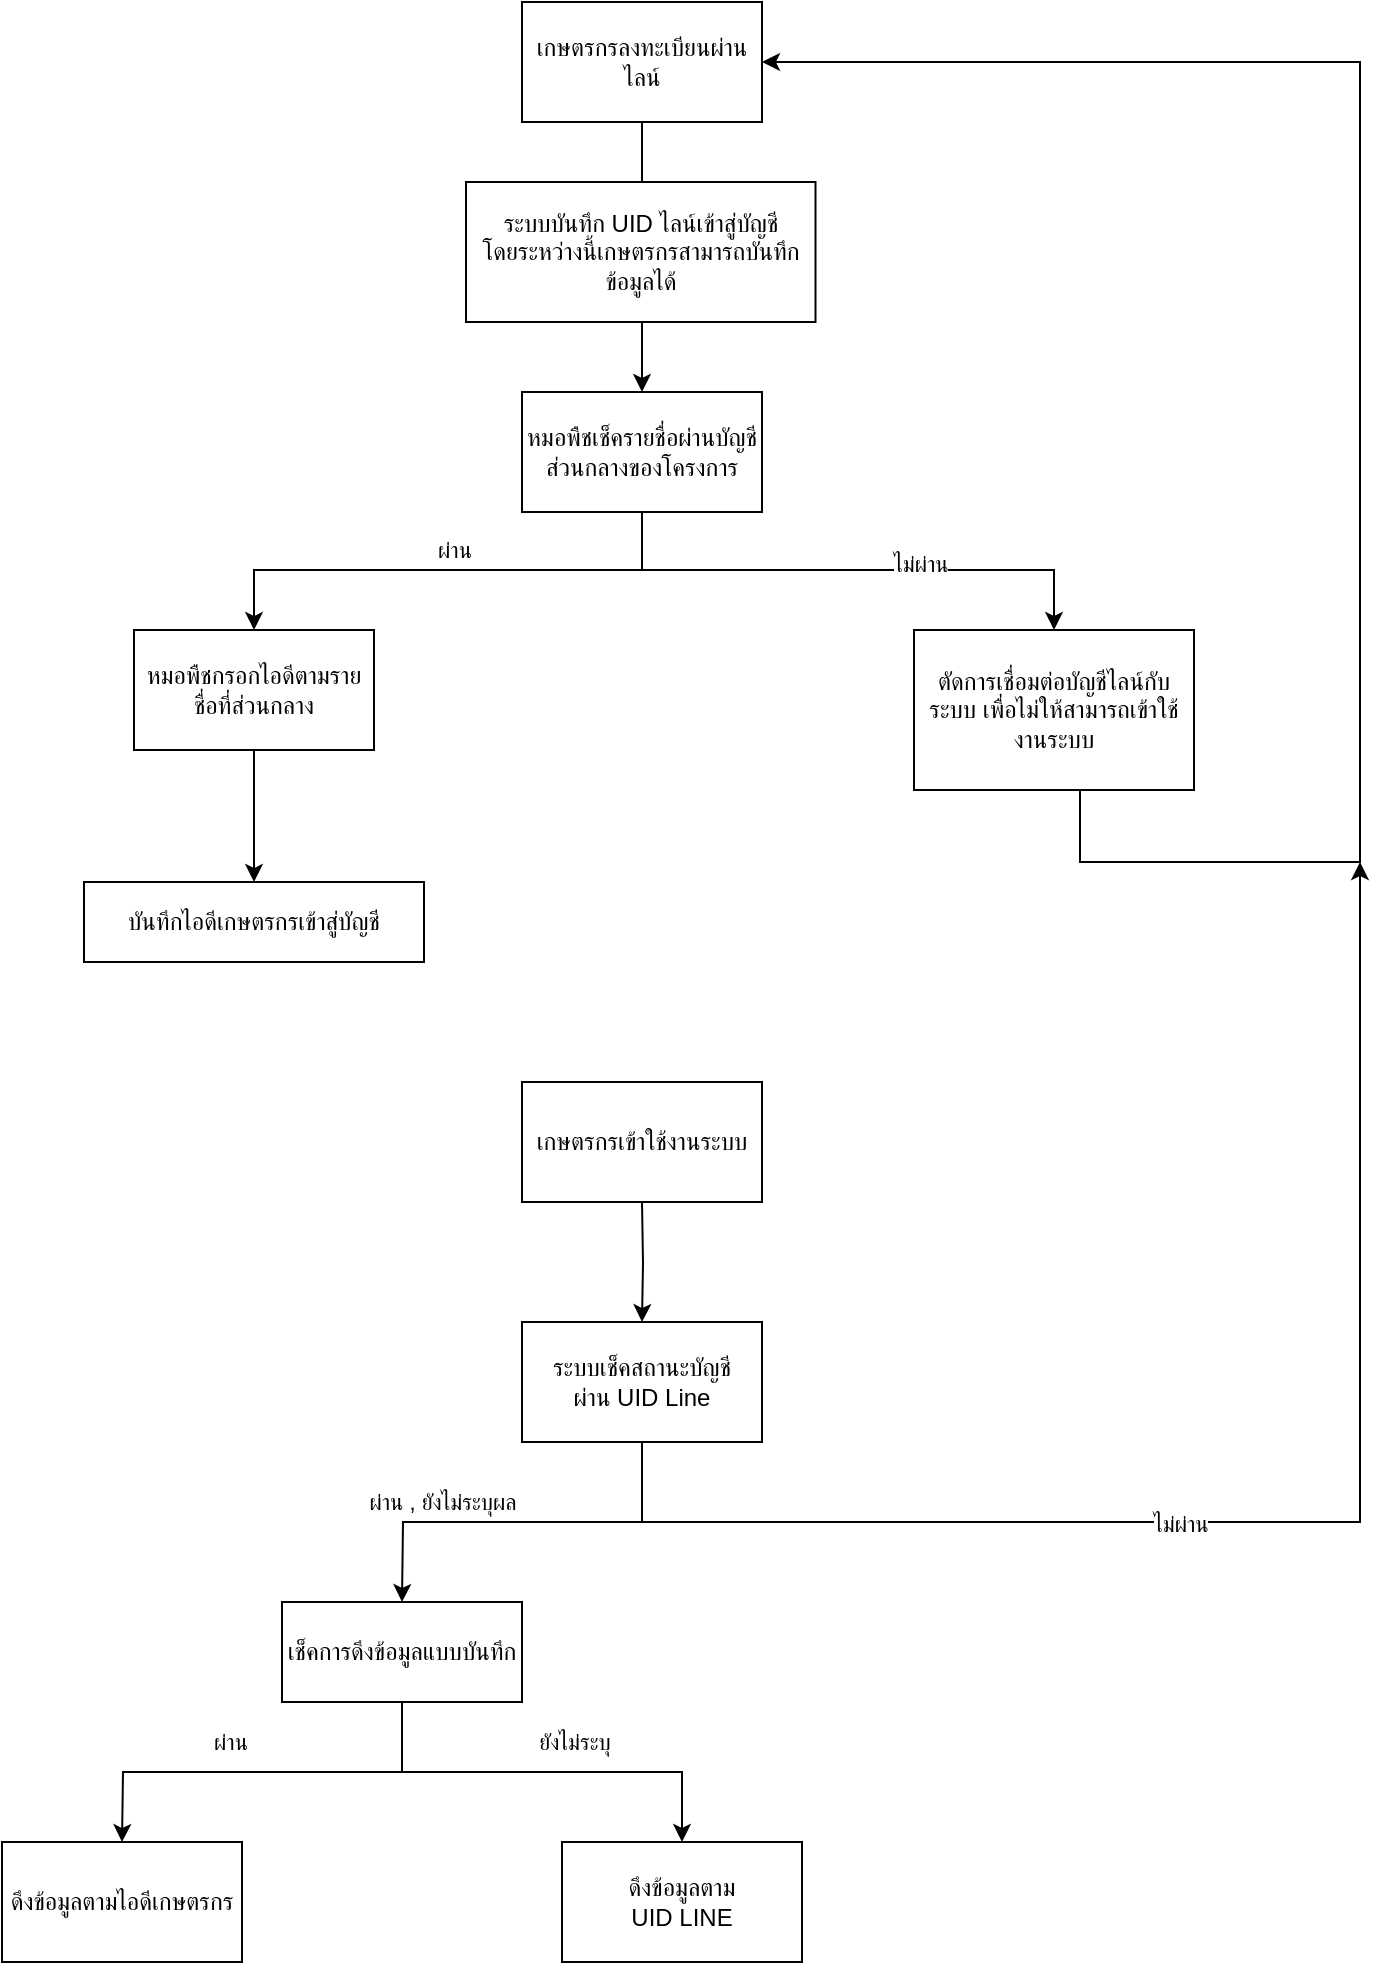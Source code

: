 <mxfile version="21.0.8" type="device"><diagram name="หน้า-1" id="vprJTwrRFLwyG_rHEBr_"><mxGraphModel dx="1290" dy="573" grid="1" gridSize="10" guides="1" tooltips="1" connect="1" arrows="1" fold="1" page="1" pageScale="1" pageWidth="827" pageHeight="1169" math="0" shadow="0"><root><mxCell id="0"/><mxCell id="1" parent="0"/><mxCell id="PSf55Ocfjy0wFtwbcGGz-3" style="edgeStyle=orthogonalEdgeStyle;rounded=0;orthogonalLoop=1;jettySize=auto;html=1;exitX=0.5;exitY=1;exitDx=0;exitDy=0;entryX=0.5;entryY=0;entryDx=0;entryDy=0;" edge="1" parent="1" source="PSf55Ocfjy0wFtwbcGGz-1" target="PSf55Ocfjy0wFtwbcGGz-2"><mxGeometry relative="1" as="geometry"/></mxCell><mxCell id="PSf55Ocfjy0wFtwbcGGz-1" value="เกษตรกรลงทะเบียนผ่านไลน์" style="rounded=0;whiteSpace=wrap;html=1;" vertex="1" parent="1"><mxGeometry x="341" y="40" width="120" height="60" as="geometry"/></mxCell><mxCell id="PSf55Ocfjy0wFtwbcGGz-5" style="edgeStyle=orthogonalEdgeStyle;rounded=0;orthogonalLoop=1;jettySize=auto;html=1;exitX=0.5;exitY=1;exitDx=0;exitDy=0;entryX=0.5;entryY=0;entryDx=0;entryDy=0;" edge="1" parent="1" target="PSf55Ocfjy0wFtwbcGGz-4"><mxGeometry relative="1" as="geometry"><mxPoint x="401" y="294" as="sourcePoint"/><Array as="points"><mxPoint x="401" y="324"/><mxPoint x="207" y="324"/></Array></mxGeometry></mxCell><mxCell id="PSf55Ocfjy0wFtwbcGGz-7" value="ผ่าน&lt;br&gt;" style="edgeLabel;html=1;align=center;verticalAlign=middle;resizable=0;points=[];" vertex="1" connectable="0" parent="PSf55Ocfjy0wFtwbcGGz-5"><mxGeometry x="-0.164" y="-2" relative="1" as="geometry"><mxPoint x="-18" y="-8" as="offset"/></mxGeometry></mxCell><mxCell id="PSf55Ocfjy0wFtwbcGGz-2" value="หมอพืชเช็ครายชื่อผ่านบัญชีส่วนกลางของโครงการ" style="rounded=0;whiteSpace=wrap;html=1;" vertex="1" parent="1"><mxGeometry x="341" y="235" width="120" height="60" as="geometry"/></mxCell><mxCell id="PSf55Ocfjy0wFtwbcGGz-15" style="edgeStyle=orthogonalEdgeStyle;rounded=0;orthogonalLoop=1;jettySize=auto;html=1;exitX=0.5;exitY=1;exitDx=0;exitDy=0;entryX=0.5;entryY=0;entryDx=0;entryDy=0;" edge="1" parent="1" source="PSf55Ocfjy0wFtwbcGGz-4" target="PSf55Ocfjy0wFtwbcGGz-16"><mxGeometry relative="1" as="geometry"><mxPoint x="207" y="474" as="targetPoint"/></mxGeometry></mxCell><mxCell id="PSf55Ocfjy0wFtwbcGGz-4" value="หมอพืชกรอกไอดีตามรายชื่อที่ส่วนกลาง" style="rounded=0;whiteSpace=wrap;html=1;" vertex="1" parent="1"><mxGeometry x="147" y="354" width="120" height="60" as="geometry"/></mxCell><mxCell id="PSf55Ocfjy0wFtwbcGGz-12" style="edgeStyle=orthogonalEdgeStyle;rounded=0;orthogonalLoop=1;jettySize=auto;html=1;exitX=0.5;exitY=1;exitDx=0;exitDy=0;entryX=1;entryY=0.5;entryDx=0;entryDy=0;" edge="1" parent="1" source="PSf55Ocfjy0wFtwbcGGz-8" target="PSf55Ocfjy0wFtwbcGGz-1"><mxGeometry relative="1" as="geometry"><mxPoint x="680" y="450" as="sourcePoint"/><Array as="points"><mxPoint x="620" y="470"/><mxPoint x="760" y="470"/><mxPoint x="760" y="70"/></Array></mxGeometry></mxCell><mxCell id="PSf55Ocfjy0wFtwbcGGz-8" value="ตัดการเชื่อมต่อบัญชีไลน์กับระบบ เพื่อไม่ให้สามารถเข้าใช้งานระบบ" style="rounded=0;whiteSpace=wrap;html=1;" vertex="1" parent="1"><mxGeometry x="537" y="354" width="140" height="80" as="geometry"/></mxCell><mxCell id="PSf55Ocfjy0wFtwbcGGz-9" value="" style="endArrow=classic;html=1;rounded=0;entryX=0.5;entryY=0;entryDx=0;entryDy=0;" edge="1" parent="1" target="PSf55Ocfjy0wFtwbcGGz-8"><mxGeometry width="50" height="50" relative="1" as="geometry"><mxPoint x="397" y="324" as="sourcePoint"/><mxPoint x="427" y="414" as="targetPoint"/><Array as="points"><mxPoint x="607" y="324"/></Array></mxGeometry></mxCell><mxCell id="PSf55Ocfjy0wFtwbcGGz-10" value="ไม่ผ่าน" style="edgeLabel;html=1;align=center;verticalAlign=middle;resizable=0;points=[];" vertex="1" connectable="0" parent="PSf55Ocfjy0wFtwbcGGz-9"><mxGeometry x="0.19" y="3" relative="1" as="geometry"><mxPoint as="offset"/></mxGeometry></mxCell><mxCell id="PSf55Ocfjy0wFtwbcGGz-13" value="ระบบบันทึก UID ไลน์เข้าสู่บัญชี&lt;br&gt;โดยระหว่างนี้เกษตรกรสามารถบันทึกข้อมูลได้" style="rounded=0;whiteSpace=wrap;html=1;" vertex="1" parent="1"><mxGeometry x="313" y="130" width="174.75" height="70" as="geometry"/></mxCell><mxCell id="PSf55Ocfjy0wFtwbcGGz-16" value="บันทึกไอดีเกษตรกรเข้าสู่บัญชี" style="rounded=0;whiteSpace=wrap;html=1;" vertex="1" parent="1"><mxGeometry x="122" y="480" width="170" height="40" as="geometry"/></mxCell><mxCell id="PSf55Ocfjy0wFtwbcGGz-27" style="edgeStyle=orthogonalEdgeStyle;rounded=0;orthogonalLoop=1;jettySize=auto;html=1;exitX=0.5;exitY=1;exitDx=0;exitDy=0;" edge="1" parent="1" source="PSf55Ocfjy0wFtwbcGGz-19"><mxGeometry relative="1" as="geometry"><mxPoint x="281" y="840" as="targetPoint"/></mxGeometry></mxCell><mxCell id="PSf55Ocfjy0wFtwbcGGz-28" value="ผ่าน , ยังไม่ระบุผล" style="edgeLabel;html=1;align=center;verticalAlign=middle;resizable=0;points=[];" vertex="1" connectable="0" parent="PSf55Ocfjy0wFtwbcGGz-27"><mxGeometry x="0.252" relative="1" as="geometry"><mxPoint x="-15" y="-10" as="offset"/></mxGeometry></mxCell><mxCell id="PSf55Ocfjy0wFtwbcGGz-29" style="edgeStyle=orthogonalEdgeStyle;rounded=0;orthogonalLoop=1;jettySize=auto;html=1;exitX=0.5;exitY=1;exitDx=0;exitDy=0;" edge="1" parent="1" source="PSf55Ocfjy0wFtwbcGGz-19"><mxGeometry relative="1" as="geometry"><mxPoint x="760" y="470" as="targetPoint"/><Array as="points"><mxPoint x="401" y="800"/><mxPoint x="760" y="800"/></Array></mxGeometry></mxCell><mxCell id="PSf55Ocfjy0wFtwbcGGz-30" value="ไม่ผ่าน" style="edgeLabel;html=1;align=center;verticalAlign=middle;resizable=0;points=[];" vertex="1" connectable="0" parent="PSf55Ocfjy0wFtwbcGGz-29"><mxGeometry x="0.448" y="-3" relative="1" as="geometry"><mxPoint x="-93" y="130" as="offset"/></mxGeometry></mxCell><mxCell id="PSf55Ocfjy0wFtwbcGGz-19" value="ระบบเช็คสถานะบัญชี&lt;br&gt;ผ่าน UID Line" style="rounded=0;whiteSpace=wrap;html=1;" vertex="1" parent="1"><mxGeometry x="341" y="700" width="120" height="60" as="geometry"/></mxCell><mxCell id="PSf55Ocfjy0wFtwbcGGz-26" style="edgeStyle=orthogonalEdgeStyle;rounded=0;orthogonalLoop=1;jettySize=auto;html=1;exitX=0.5;exitY=1;exitDx=0;exitDy=0;entryX=0.5;entryY=0;entryDx=0;entryDy=0;" edge="1" parent="1" target="PSf55Ocfjy0wFtwbcGGz-19"><mxGeometry relative="1" as="geometry"><mxPoint x="401" y="640" as="sourcePoint"/></mxGeometry></mxCell><mxCell id="PSf55Ocfjy0wFtwbcGGz-25" value="เกษตรกรเข้าใช้งานระบบ" style="rounded=0;whiteSpace=wrap;html=1;" vertex="1" parent="1"><mxGeometry x="341" y="580" width="120" height="60" as="geometry"/></mxCell><mxCell id="PSf55Ocfjy0wFtwbcGGz-42" style="edgeStyle=orthogonalEdgeStyle;rounded=0;orthogonalLoop=1;jettySize=auto;html=1;exitX=0.5;exitY=1;exitDx=0;exitDy=0;entryX=0.5;entryY=0;entryDx=0;entryDy=0;" edge="1" parent="1" source="PSf55Ocfjy0wFtwbcGGz-34" target="PSf55Ocfjy0wFtwbcGGz-39"><mxGeometry relative="1" as="geometry"/></mxCell><mxCell id="PSf55Ocfjy0wFtwbcGGz-45" value="ยังไม่ระบุ" style="edgeLabel;html=1;align=center;verticalAlign=middle;resizable=0;points=[];" vertex="1" connectable="0" parent="PSf55Ocfjy0wFtwbcGGz-42"><mxGeometry x="0.15" y="2" relative="1" as="geometry"><mxPoint y="-13" as="offset"/></mxGeometry></mxCell><mxCell id="PSf55Ocfjy0wFtwbcGGz-43" style="edgeStyle=orthogonalEdgeStyle;rounded=0;orthogonalLoop=1;jettySize=auto;html=1;exitX=0.5;exitY=1;exitDx=0;exitDy=0;entryX=0.5;entryY=0;entryDx=0;entryDy=0;" edge="1" parent="1" source="PSf55Ocfjy0wFtwbcGGz-34"><mxGeometry relative="1" as="geometry"><mxPoint x="141" y="960" as="targetPoint"/></mxGeometry></mxCell><mxCell id="PSf55Ocfjy0wFtwbcGGz-44" value="ผ่าน" style="edgeLabel;html=1;align=center;verticalAlign=middle;resizable=0;points=[];" vertex="1" connectable="0" parent="PSf55Ocfjy0wFtwbcGGz-43"><mxGeometry x="0.154" y="-3" relative="1" as="geometry"><mxPoint y="-12" as="offset"/></mxGeometry></mxCell><mxCell id="PSf55Ocfjy0wFtwbcGGz-34" value="เช็คการดึงข้อมูลแบบบันทึก" style="rounded=0;whiteSpace=wrap;html=1;" vertex="1" parent="1"><mxGeometry x="221" y="840" width="120" height="50" as="geometry"/></mxCell><mxCell id="PSf55Ocfjy0wFtwbcGGz-39" value="ดึงข้อมูลตาม &lt;br&gt;UID LINE" style="rounded=0;whiteSpace=wrap;html=1;" vertex="1" parent="1"><mxGeometry x="361" y="960" width="120" height="60" as="geometry"/></mxCell><mxCell id="PSf55Ocfjy0wFtwbcGGz-40" value="ดึงข้อมูลตามไอดีเกษตรกร" style="rounded=0;whiteSpace=wrap;html=1;" vertex="1" parent="1"><mxGeometry x="81" y="960" width="120" height="60" as="geometry"/></mxCell></root></mxGraphModel></diagram></mxfile>